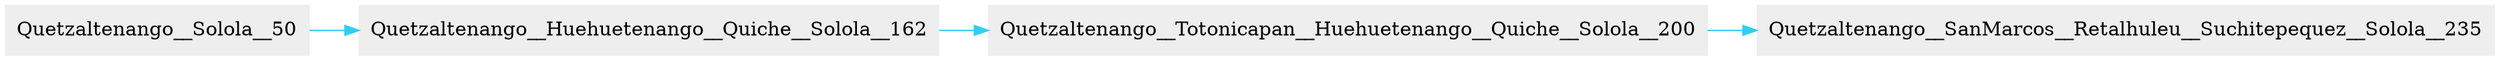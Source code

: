 
 digraph grafica{
 node [shape=rectangle];
 node [style=filled];
 node [fillcolor="#EEEEEE"];
 node [color="#EEEEEE"];
 edge [color="#31CEF0"];
 Quetzaltenango__Solola__50->
 Quetzaltenango__Huehuetenango__Quiche__Solola__162->
 Quetzaltenango__Totonicapan__Huehuetenango__Quiche__Solola__200->
 Quetzaltenango__SanMarcos__Retalhuleu__Suchitepequez__Solola__235
rankdir=LR;
}
